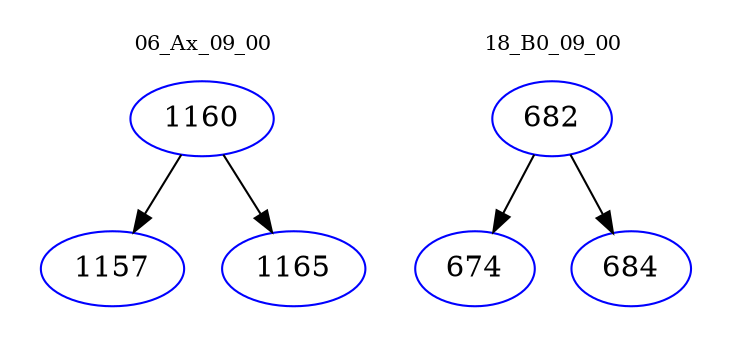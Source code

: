 digraph{
subgraph cluster_0 {
color = white
label = "06_Ax_09_00";
fontsize=10;
T0_1160 [label="1160", color="blue"]
T0_1160 -> T0_1157 [color="black"]
T0_1157 [label="1157", color="blue"]
T0_1160 -> T0_1165 [color="black"]
T0_1165 [label="1165", color="blue"]
}
subgraph cluster_1 {
color = white
label = "18_B0_09_00";
fontsize=10;
T1_682 [label="682", color="blue"]
T1_682 -> T1_674 [color="black"]
T1_674 [label="674", color="blue"]
T1_682 -> T1_684 [color="black"]
T1_684 [label="684", color="blue"]
}
}
